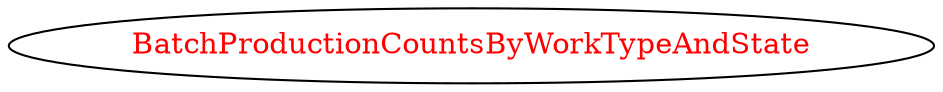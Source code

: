 digraph dependencyGraph {
 concentrate=true;
 ranksep="2.0";
 rankdir="LR"; 
 splines="ortho";
"BatchProductionCountsByWorkTypeAndState" [fontcolor="red"];
}